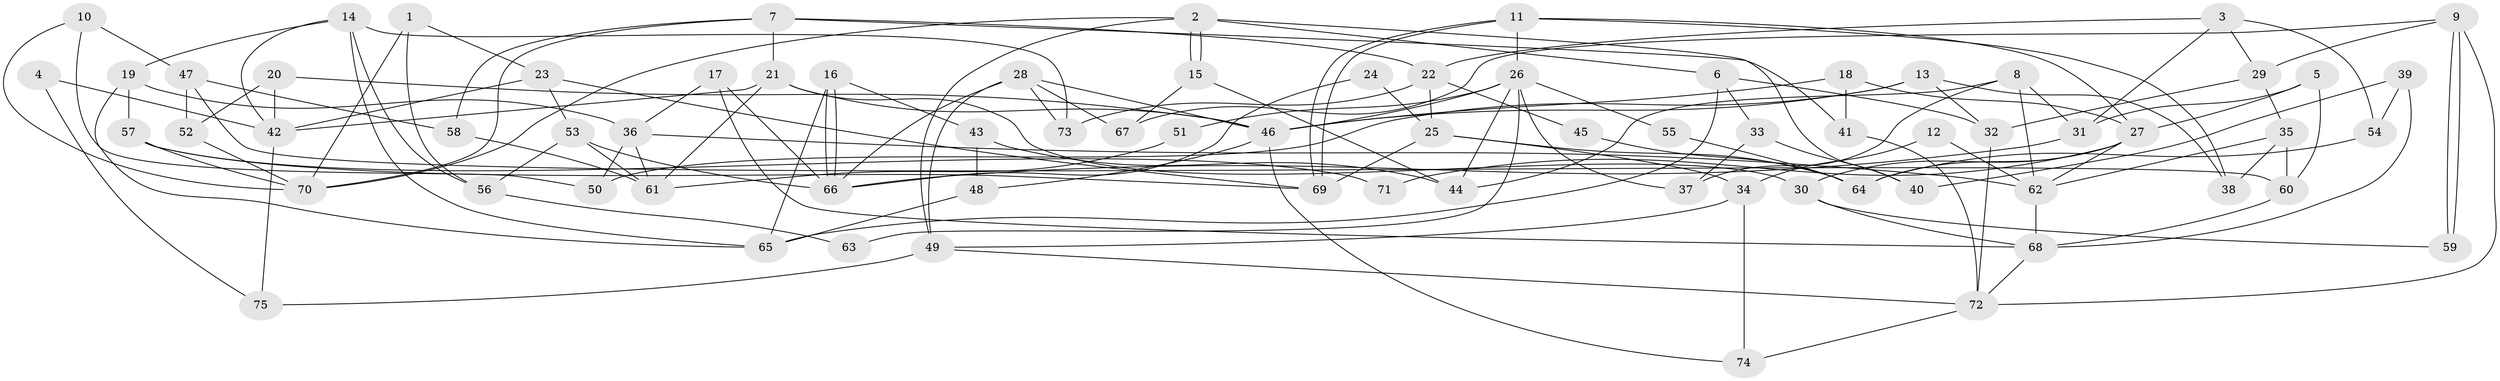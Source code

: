 // Generated by graph-tools (version 1.1) at 2025/50/03/09/25 03:50:08]
// undirected, 75 vertices, 150 edges
graph export_dot {
graph [start="1"]
  node [color=gray90,style=filled];
  1;
  2;
  3;
  4;
  5;
  6;
  7;
  8;
  9;
  10;
  11;
  12;
  13;
  14;
  15;
  16;
  17;
  18;
  19;
  20;
  21;
  22;
  23;
  24;
  25;
  26;
  27;
  28;
  29;
  30;
  31;
  32;
  33;
  34;
  35;
  36;
  37;
  38;
  39;
  40;
  41;
  42;
  43;
  44;
  45;
  46;
  47;
  48;
  49;
  50;
  51;
  52;
  53;
  54;
  55;
  56;
  57;
  58;
  59;
  60;
  61;
  62;
  63;
  64;
  65;
  66;
  67;
  68;
  69;
  70;
  71;
  72;
  73;
  74;
  75;
  1 -- 70;
  1 -- 23;
  1 -- 56;
  2 -- 40;
  2 -- 15;
  2 -- 15;
  2 -- 6;
  2 -- 49;
  2 -- 70;
  3 -- 31;
  3 -- 29;
  3 -- 22;
  3 -- 54;
  4 -- 75;
  4 -- 42;
  5 -- 60;
  5 -- 27;
  5 -- 31;
  6 -- 65;
  6 -- 32;
  6 -- 33;
  7 -- 21;
  7 -- 70;
  7 -- 22;
  7 -- 41;
  7 -- 58;
  8 -- 62;
  8 -- 31;
  8 -- 37;
  8 -- 44;
  9 -- 59;
  9 -- 59;
  9 -- 29;
  9 -- 67;
  9 -- 72;
  10 -- 50;
  10 -- 70;
  10 -- 47;
  11 -- 27;
  11 -- 69;
  11 -- 69;
  11 -- 26;
  11 -- 38;
  12 -- 34;
  12 -- 62;
  13 -- 46;
  13 -- 32;
  13 -- 38;
  13 -- 50;
  14 -- 73;
  14 -- 56;
  14 -- 19;
  14 -- 42;
  14 -- 65;
  15 -- 67;
  15 -- 44;
  16 -- 65;
  16 -- 66;
  16 -- 66;
  16 -- 43;
  17 -- 36;
  17 -- 66;
  17 -- 68;
  18 -- 46;
  18 -- 41;
  18 -- 27;
  19 -- 65;
  19 -- 36;
  19 -- 57;
  20 -- 52;
  20 -- 42;
  20 -- 46;
  21 -- 46;
  21 -- 30;
  21 -- 42;
  21 -- 61;
  22 -- 25;
  22 -- 45;
  22 -- 73;
  23 -- 42;
  23 -- 69;
  23 -- 53;
  24 -- 66;
  24 -- 25;
  25 -- 34;
  25 -- 64;
  25 -- 69;
  26 -- 44;
  26 -- 37;
  26 -- 46;
  26 -- 51;
  26 -- 55;
  26 -- 63;
  27 -- 62;
  27 -- 30;
  27 -- 64;
  27 -- 71;
  28 -- 46;
  28 -- 66;
  28 -- 49;
  28 -- 67;
  28 -- 73;
  29 -- 35;
  29 -- 32;
  30 -- 68;
  30 -- 59;
  31 -- 66;
  32 -- 72;
  33 -- 37;
  33 -- 40;
  34 -- 74;
  34 -- 49;
  35 -- 38;
  35 -- 60;
  35 -- 62;
  36 -- 62;
  36 -- 50;
  36 -- 61;
  39 -- 54;
  39 -- 68;
  39 -- 40;
  41 -- 72;
  42 -- 75;
  43 -- 44;
  43 -- 48;
  45 -- 64;
  46 -- 48;
  46 -- 74;
  47 -- 58;
  47 -- 52;
  47 -- 60;
  48 -- 65;
  49 -- 72;
  49 -- 75;
  51 -- 61;
  52 -- 70;
  53 -- 61;
  53 -- 56;
  53 -- 66;
  54 -- 64;
  55 -- 64;
  56 -- 63;
  57 -- 69;
  57 -- 70;
  57 -- 71;
  58 -- 61;
  60 -- 68;
  62 -- 68;
  68 -- 72;
  72 -- 74;
}
